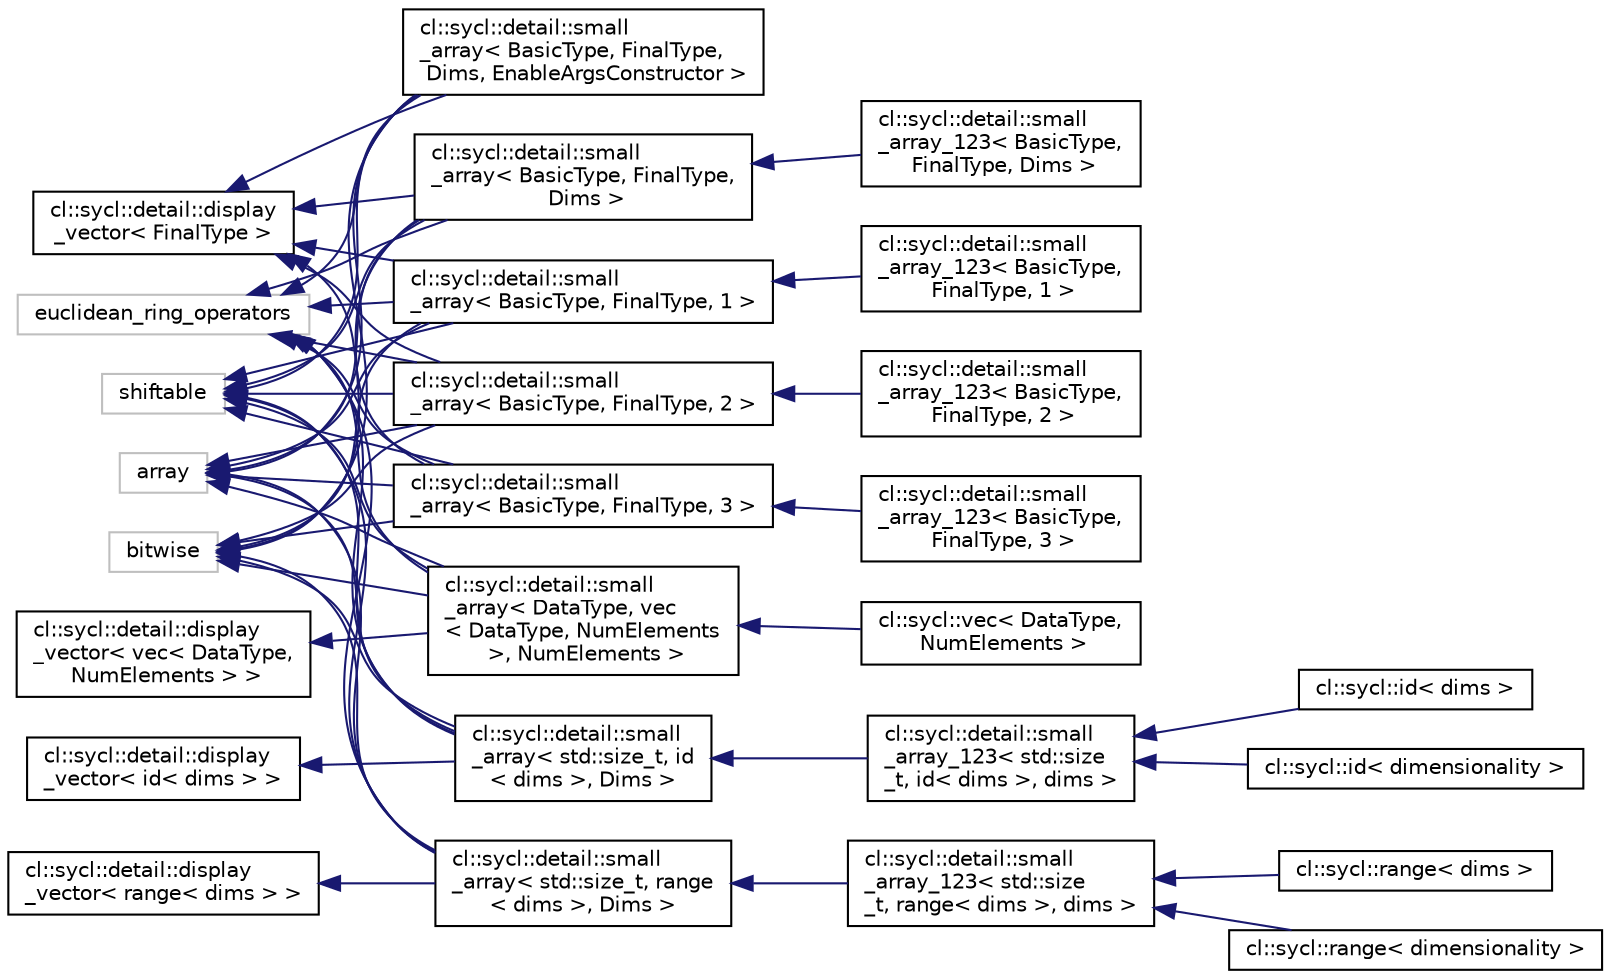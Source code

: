 digraph "Graphical Class Hierarchy"
{
 // INTERACTIVE_SVG=YES
  bgcolor="transparent";
  edge [fontname="Helvetica",fontsize="10",labelfontname="Helvetica",labelfontsize="10"];
  node [fontname="Helvetica",fontsize="10",shape=record];
  rankdir="LR";
  Node1 [label="array",height=0.2,width=0.4,color="grey75"];
  Node1 -> Node2 [dir="back",color="midnightblue",fontsize="10",style="solid",fontname="Helvetica"];
  Node2 [label="cl::sycl::detail::small\l_array\< BasicType, FinalType,\l Dims, EnableArgsConstructor \>",height=0.2,width=0.4,color="black",URL="$group__helpers.html#structcl_1_1sycl_1_1detail_1_1small__array",tooltip="Define a multi-dimensional index, used for example to locate a work item or a buffer element..."];
  Node1 -> Node3 [dir="back",color="midnightblue",fontsize="10",style="solid",fontname="Helvetica"];
  Node3 [label="cl::sycl::detail::small\l_array\< BasicType, FinalType, 1 \>",height=0.2,width=0.4,color="black",URL="$group__helpers.html"];
  Node3 -> Node4 [dir="back",color="midnightblue",fontsize="10",style="solid",fontname="Helvetica"];
  Node4 [label="cl::sycl::detail::small\l_array_123\< BasicType,\l FinalType, 1 \>",height=0.2,width=0.4,color="black",URL="$group__helpers.html#structcl_1_1sycl_1_1detail_1_1small__array__123_3_01BasicType_00_01FinalType_00_011_01_4",tooltip="Use some specializations so that some function overloads can be determined according to some implicit..."];
  Node1 -> Node5 [dir="back",color="midnightblue",fontsize="10",style="solid",fontname="Helvetica"];
  Node5 [label="cl::sycl::detail::small\l_array\< BasicType, FinalType, 2 \>",height=0.2,width=0.4,color="black",URL="$group__helpers.html"];
  Node5 -> Node6 [dir="back",color="midnightblue",fontsize="10",style="solid",fontname="Helvetica"];
  Node6 [label="cl::sycl::detail::small\l_array_123\< BasicType,\l FinalType, 2 \>",height=0.2,width=0.4,color="black",URL="$group__helpers.html#structcl_1_1sycl_1_1detail_1_1small__array__123_3_01BasicType_00_01FinalType_00_012_01_4"];
  Node1 -> Node7 [dir="back",color="midnightblue",fontsize="10",style="solid",fontname="Helvetica"];
  Node7 [label="cl::sycl::detail::small\l_array\< BasicType, FinalType, 3 \>",height=0.2,width=0.4,color="black",URL="$group__helpers.html"];
  Node7 -> Node8 [dir="back",color="midnightblue",fontsize="10",style="solid",fontname="Helvetica"];
  Node8 [label="cl::sycl::detail::small\l_array_123\< BasicType,\l FinalType, 3 \>",height=0.2,width=0.4,color="black",URL="$group__helpers.html#structcl_1_1sycl_1_1detail_1_1small__array__123_3_01BasicType_00_01FinalType_00_013_01_4"];
  Node1 -> Node9 [dir="back",color="midnightblue",fontsize="10",style="solid",fontname="Helvetica"];
  Node9 [label="cl::sycl::detail::small\l_array\< BasicType, FinalType,\l Dims \>",height=0.2,width=0.4,color="black",URL="$group__helpers.html"];
  Node9 -> Node10 [dir="back",color="midnightblue",fontsize="10",style="solid",fontname="Helvetica"];
  Node10 [label="cl::sycl::detail::small\l_array_123\< BasicType,\l FinalType, Dims \>",height=0.2,width=0.4,color="black",URL="$group__helpers.html#structcl_1_1sycl_1_1detail_1_1small__array__123",tooltip="A small array of 1, 2 or 3 elements with the implicit constructors. "];
  Node1 -> Node11 [dir="back",color="midnightblue",fontsize="10",style="solid",fontname="Helvetica"];
  Node11 [label="cl::sycl::detail::small\l_array\< DataType, vec\l\< DataType, NumElements\l \>, NumElements \>",height=0.2,width=0.4,color="black",URL="$group__helpers.html"];
  Node11 -> Node12 [dir="back",color="midnightblue",fontsize="10",style="solid",fontname="Helvetica"];
  Node12 [label="cl::sycl::vec\< DataType,\l NumElements \>",height=0.2,width=0.4,color="black",URL="$group__vector.html#classcl_1_1sycl_1_1vec",tooltip="Small OpenCL vector class. "];
  Node1 -> Node13 [dir="back",color="midnightblue",fontsize="10",style="solid",fontname="Helvetica"];
  Node13 [label="cl::sycl::detail::small\l_array\< std::size_t, id\l\< dims \>, Dims \>",height=0.2,width=0.4,color="black",URL="$group__helpers.html"];
  Node13 -> Node14 [dir="back",color="midnightblue",fontsize="10",style="solid",fontname="Helvetica"];
  Node14 [label="cl::sycl::detail::small\l_array_123\< std::size\l_t, id\< dims \>, dims \>",height=0.2,width=0.4,color="black",URL="$group__helpers.html"];
  Node14 -> Node15 [dir="back",color="midnightblue",fontsize="10",style="solid",fontname="Helvetica"];
  Node15 [label="cl::sycl::id\< dims \>",height=0.2,width=0.4,color="black",URL="$group__parallelism.html#classcl_1_1sycl_1_1id",tooltip="Define a multi-dimensional index, used for example to locate a work item. "];
  Node14 -> Node16 [dir="back",color="midnightblue",fontsize="10",style="solid",fontname="Helvetica"];
  Node16 [label="cl::sycl::id\< dimensionality \>",height=0.2,width=0.4,color="black",URL="$group__parallelism.html"];
  Node1 -> Node17 [dir="back",color="midnightblue",fontsize="10",style="solid",fontname="Helvetica"];
  Node17 [label="cl::sycl::detail::small\l_array\< std::size_t, range\l\< dims \>, Dims \>",height=0.2,width=0.4,color="black",URL="$group__helpers.html"];
  Node17 -> Node18 [dir="back",color="midnightblue",fontsize="10",style="solid",fontname="Helvetica"];
  Node18 [label="cl::sycl::detail::small\l_array_123\< std::size\l_t, range\< dims \>, dims \>",height=0.2,width=0.4,color="black",URL="$group__helpers.html"];
  Node18 -> Node19 [dir="back",color="midnightblue",fontsize="10",style="solid",fontname="Helvetica"];
  Node19 [label="cl::sycl::range\< dims \>",height=0.2,width=0.4,color="black",URL="$group__parallelism.html#classcl_1_1sycl_1_1range",tooltip="A SYCL range defines a multi-dimensional index range that can be used to define launch parallel compu..."];
  Node18 -> Node20 [dir="back",color="midnightblue",fontsize="10",style="solid",fontname="Helvetica"];
  Node20 [label="cl::sycl::range\< dimensionality \>",height=0.2,width=0.4,color="black",URL="$group__parallelism.html"];
  Node21 [label="bitwise",height=0.2,width=0.4,color="grey75"];
  Node21 -> Node2 [dir="back",color="midnightblue",fontsize="10",style="solid",fontname="Helvetica"];
  Node21 -> Node3 [dir="back",color="midnightblue",fontsize="10",style="solid",fontname="Helvetica"];
  Node21 -> Node5 [dir="back",color="midnightblue",fontsize="10",style="solid",fontname="Helvetica"];
  Node21 -> Node7 [dir="back",color="midnightblue",fontsize="10",style="solid",fontname="Helvetica"];
  Node21 -> Node9 [dir="back",color="midnightblue",fontsize="10",style="solid",fontname="Helvetica"];
  Node21 -> Node11 [dir="back",color="midnightblue",fontsize="10",style="solid",fontname="Helvetica"];
  Node21 -> Node13 [dir="back",color="midnightblue",fontsize="10",style="solid",fontname="Helvetica"];
  Node21 -> Node17 [dir="back",color="midnightblue",fontsize="10",style="solid",fontname="Helvetica"];
  Node22 [label="cl::sycl::detail::display\l_vector\< FinalType \>",height=0.2,width=0.4,color="black",URL="$group__debug__trace.html"];
  Node22 -> Node2 [dir="back",color="midnightblue",fontsize="10",style="solid",fontname="Helvetica"];
  Node22 -> Node3 [dir="back",color="midnightblue",fontsize="10",style="solid",fontname="Helvetica"];
  Node22 -> Node5 [dir="back",color="midnightblue",fontsize="10",style="solid",fontname="Helvetica"];
  Node22 -> Node7 [dir="back",color="midnightblue",fontsize="10",style="solid",fontname="Helvetica"];
  Node22 -> Node9 [dir="back",color="midnightblue",fontsize="10",style="solid",fontname="Helvetica"];
  Node23 [label="cl::sycl::detail::display\l_vector\< id\< dims \> \>",height=0.2,width=0.4,color="black",URL="$group__debug__trace.html"];
  Node23 -> Node13 [dir="back",color="midnightblue",fontsize="10",style="solid",fontname="Helvetica"];
  Node24 [label="cl::sycl::detail::display\l_vector\< range\< dims \> \>",height=0.2,width=0.4,color="black",URL="$group__debug__trace.html"];
  Node24 -> Node17 [dir="back",color="midnightblue",fontsize="10",style="solid",fontname="Helvetica"];
  Node25 [label="cl::sycl::detail::display\l_vector\< vec\< DataType,\l NumElements \> \>",height=0.2,width=0.4,color="black",URL="$group__debug__trace.html"];
  Node25 -> Node11 [dir="back",color="midnightblue",fontsize="10",style="solid",fontname="Helvetica"];
  Node26 [label="euclidean_ring_operators",height=0.2,width=0.4,color="grey75"];
  Node26 -> Node2 [dir="back",color="midnightblue",fontsize="10",style="solid",fontname="Helvetica"];
  Node26 -> Node3 [dir="back",color="midnightblue",fontsize="10",style="solid",fontname="Helvetica"];
  Node26 -> Node5 [dir="back",color="midnightblue",fontsize="10",style="solid",fontname="Helvetica"];
  Node26 -> Node7 [dir="back",color="midnightblue",fontsize="10",style="solid",fontname="Helvetica"];
  Node26 -> Node9 [dir="back",color="midnightblue",fontsize="10",style="solid",fontname="Helvetica"];
  Node26 -> Node11 [dir="back",color="midnightblue",fontsize="10",style="solid",fontname="Helvetica"];
  Node26 -> Node13 [dir="back",color="midnightblue",fontsize="10",style="solid",fontname="Helvetica"];
  Node26 -> Node17 [dir="back",color="midnightblue",fontsize="10",style="solid",fontname="Helvetica"];
  Node27 [label="shiftable",height=0.2,width=0.4,color="grey75"];
  Node27 -> Node2 [dir="back",color="midnightblue",fontsize="10",style="solid",fontname="Helvetica"];
  Node27 -> Node3 [dir="back",color="midnightblue",fontsize="10",style="solid",fontname="Helvetica"];
  Node27 -> Node5 [dir="back",color="midnightblue",fontsize="10",style="solid",fontname="Helvetica"];
  Node27 -> Node7 [dir="back",color="midnightblue",fontsize="10",style="solid",fontname="Helvetica"];
  Node27 -> Node9 [dir="back",color="midnightblue",fontsize="10",style="solid",fontname="Helvetica"];
  Node27 -> Node11 [dir="back",color="midnightblue",fontsize="10",style="solid",fontname="Helvetica"];
  Node27 -> Node13 [dir="back",color="midnightblue",fontsize="10",style="solid",fontname="Helvetica"];
  Node27 -> Node17 [dir="back",color="midnightblue",fontsize="10",style="solid",fontname="Helvetica"];
}
